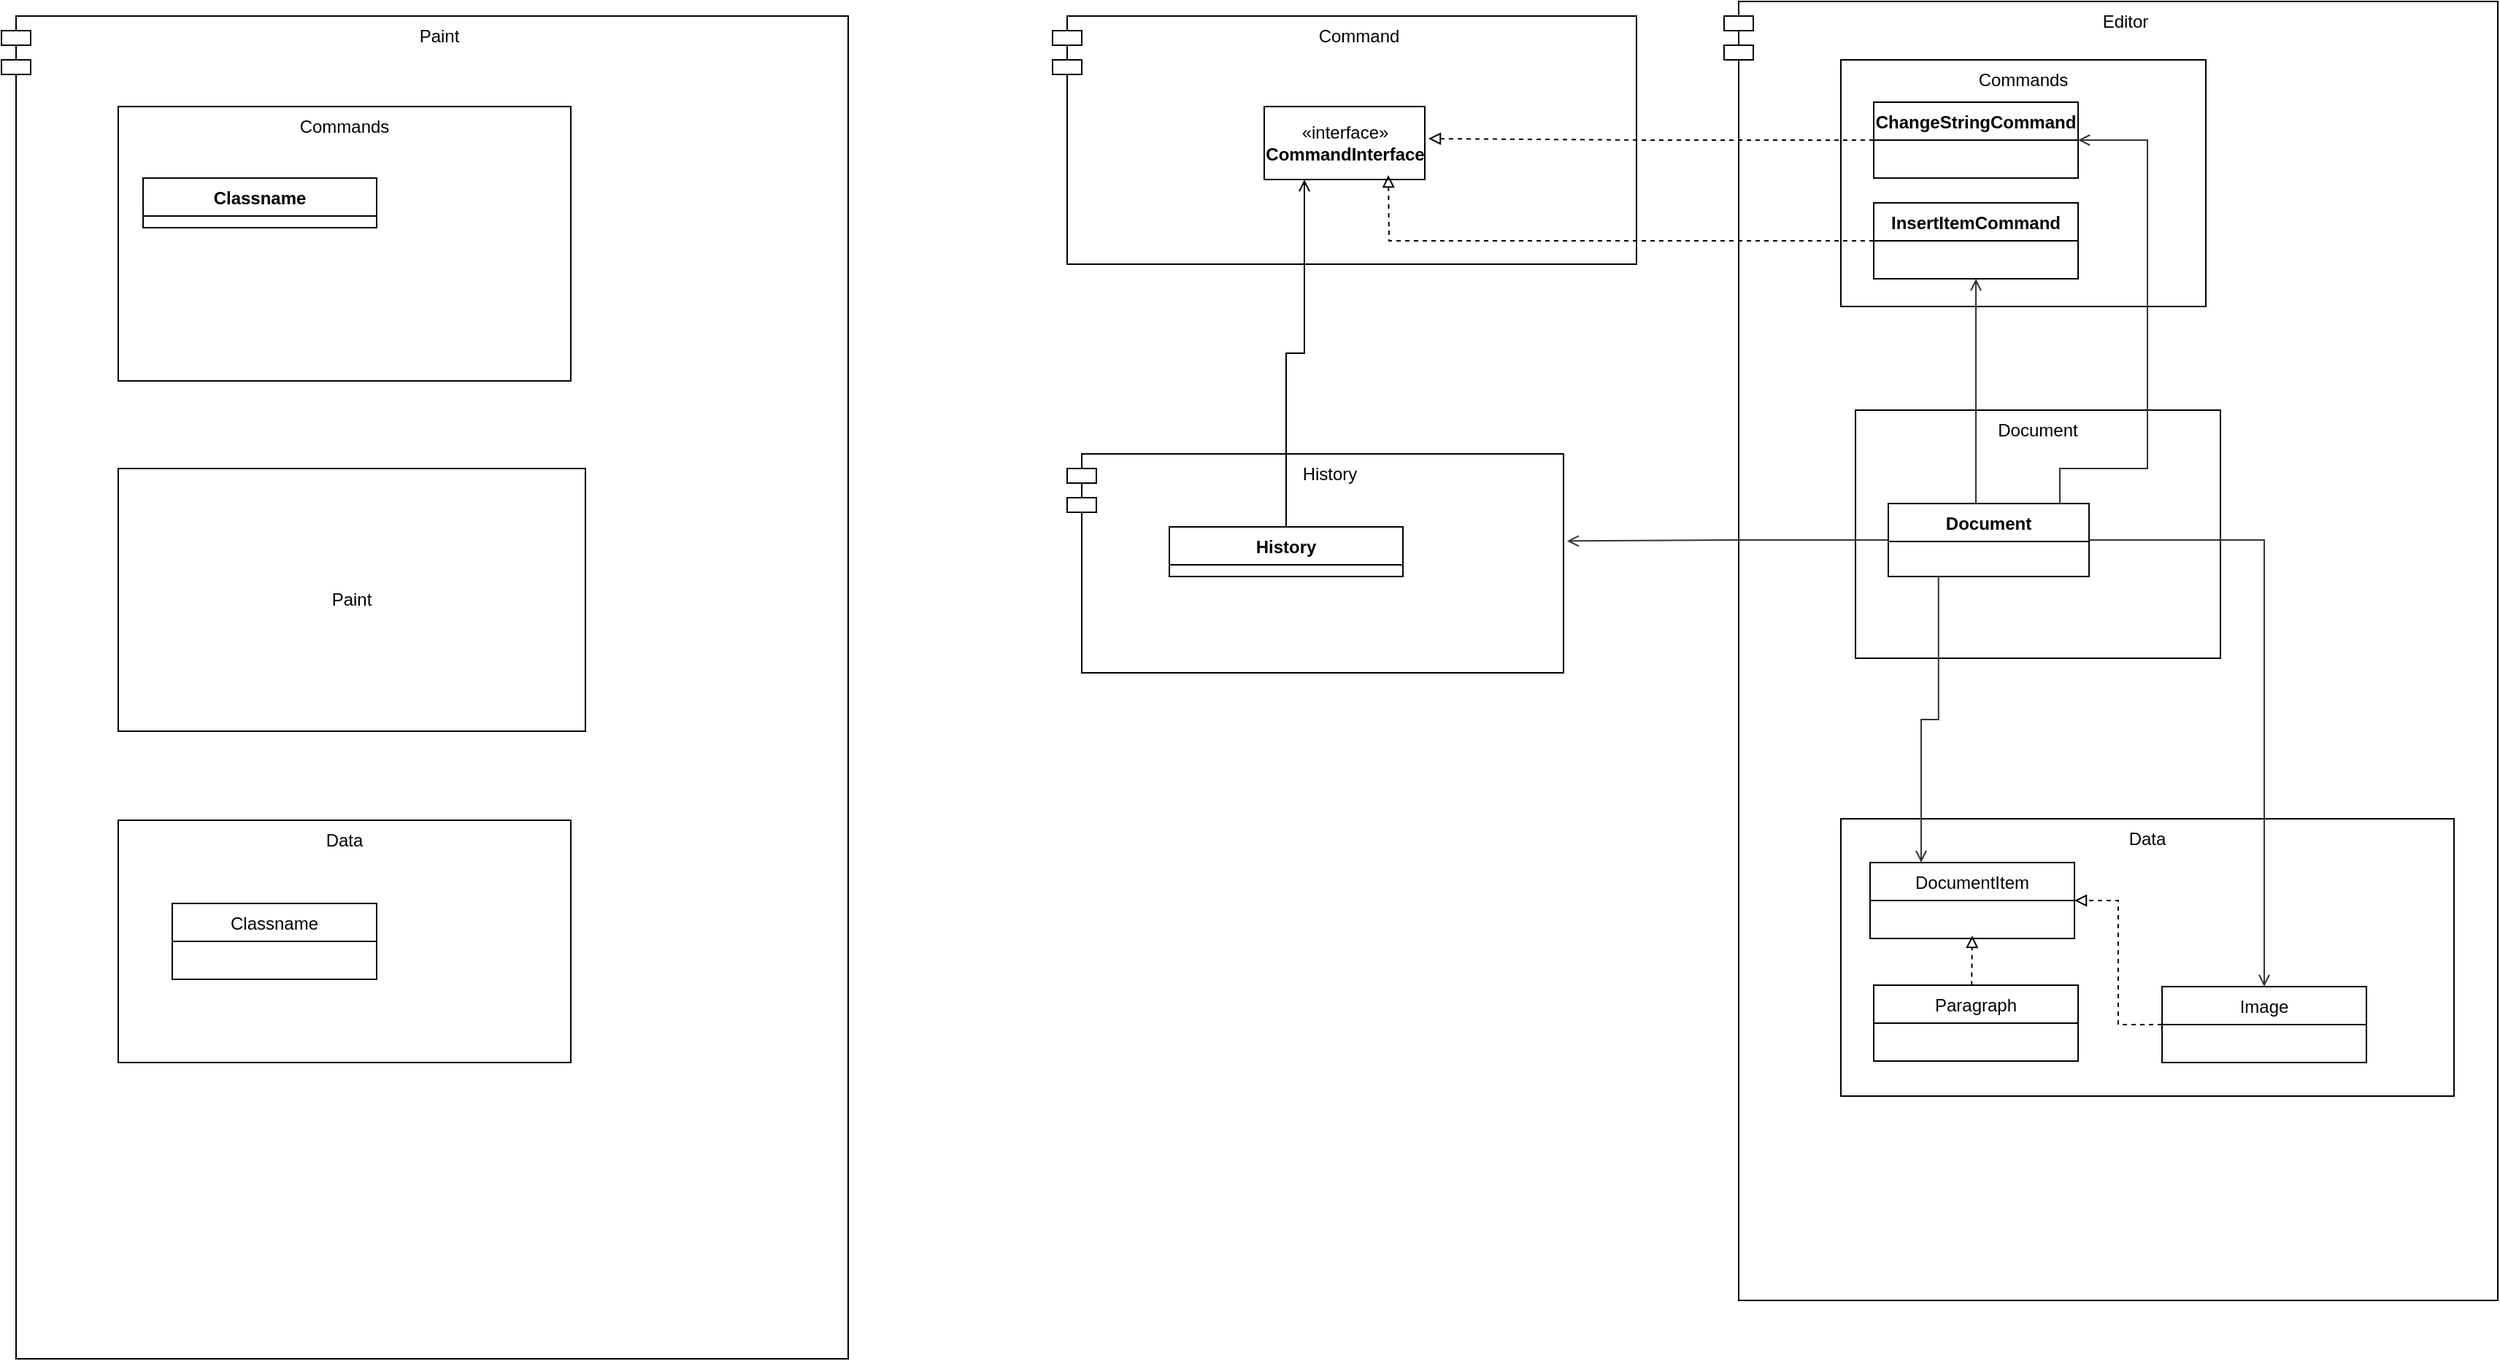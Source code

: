 <mxfile version="17.4.1" type="github">
  <diagram id="gDBo_T-d6pC_nEP09m3b" name="Page-1">
    <mxGraphModel dx="2903" dy="1158" grid="1" gridSize="10" guides="1" tooltips="1" connect="1" arrows="1" fold="1" page="1" pageScale="1" pageWidth="827" pageHeight="1169" math="0" shadow="0">
      <root>
        <mxCell id="0" />
        <mxCell id="1" parent="0" />
        <mxCell id="uTDnGTYFfn6GDtUL-axu-18" value="Editor" style="shape=module;align=left;spacingLeft=20;align=center;verticalAlign=top;" vertex="1" parent="1">
          <mxGeometry x="510" y="50" width="530" height="890" as="geometry" />
        </mxCell>
        <mxCell id="uTDnGTYFfn6GDtUL-axu-17" value="Command" style="shape=module;align=left;spacingLeft=20;align=center;verticalAlign=top;" vertex="1" parent="1">
          <mxGeometry x="50" y="60" width="400" height="170" as="geometry" />
        </mxCell>
        <mxCell id="uTDnGTYFfn6GDtUL-axu-5" value="«interface»&lt;br&gt;&lt;b&gt;CommandInterface&lt;/b&gt;" style="html=1;" vertex="1" parent="1">
          <mxGeometry x="195" y="122" width="110" height="50" as="geometry" />
        </mxCell>
        <mxCell id="uTDnGTYFfn6GDtUL-axu-19" value="Commands" style="rounded=0;whiteSpace=wrap;html=1;verticalAlign=top;" vertex="1" parent="1">
          <mxGeometry x="590" y="90" width="250" height="169" as="geometry" />
        </mxCell>
        <mxCell id="uTDnGTYFfn6GDtUL-axu-10" value="InsertItemCommand" style="swimlane;fontStyle=1;childLayout=stackLayout;horizontal=1;startSize=26;fillColor=none;horizontalStack=0;resizeParent=1;resizeParentMax=0;resizeLast=0;collapsible=1;marginBottom=0;" vertex="1" parent="1">
          <mxGeometry x="612.5" y="188" width="140" height="52" as="geometry" />
        </mxCell>
        <mxCell id="uTDnGTYFfn6GDtUL-axu-11" style="edgeStyle=orthogonalEdgeStyle;rounded=0;orthogonalLoop=1;jettySize=auto;html=1;entryX=0.75;entryY=1;entryDx=0;entryDy=0;dashed=1;endArrow=block;endFill=0;" edge="1" parent="1" source="uTDnGTYFfn6GDtUL-axu-10">
          <mxGeometry relative="1" as="geometry">
            <mxPoint x="280" y="169" as="targetPoint" />
          </mxGeometry>
        </mxCell>
        <mxCell id="uTDnGTYFfn6GDtUL-axu-12" style="edgeStyle=orthogonalEdgeStyle;rounded=0;orthogonalLoop=1;jettySize=auto;html=1;entryX=1;entryY=0.5;entryDx=0;entryDy=0;endArrow=block;endFill=0;dashed=1;" edge="1" parent="1" source="uTDnGTYFfn6GDtUL-axu-6">
          <mxGeometry relative="1" as="geometry">
            <mxPoint x="307.5" y="144" as="targetPoint" />
          </mxGeometry>
        </mxCell>
        <mxCell id="uTDnGTYFfn6GDtUL-axu-6" value="ChangeStringCommand" style="swimlane;fontStyle=1;childLayout=stackLayout;horizontal=1;startSize=26;fillColor=none;horizontalStack=0;resizeParent=1;resizeParentMax=0;resizeLast=0;collapsible=1;marginBottom=0;" vertex="1" parent="1">
          <mxGeometry x="612.5" y="119" width="140" height="52" as="geometry" />
        </mxCell>
        <mxCell id="uTDnGTYFfn6GDtUL-axu-20" value="History" style="shape=module;align=left;spacingLeft=20;align=center;verticalAlign=top;" vertex="1" parent="1">
          <mxGeometry x="60" y="360" width="340" height="150" as="geometry" />
        </mxCell>
        <mxCell id="uTDnGTYFfn6GDtUL-axu-29" style="edgeStyle=orthogonalEdgeStyle;rounded=0;orthogonalLoop=1;jettySize=auto;html=1;entryX=0.25;entryY=1;entryDx=0;entryDy=0;endArrow=open;endFill=0;" edge="1" parent="1" source="uTDnGTYFfn6GDtUL-axu-25" target="uTDnGTYFfn6GDtUL-axu-5">
          <mxGeometry relative="1" as="geometry" />
        </mxCell>
        <mxCell id="uTDnGTYFfn6GDtUL-axu-25" value="History" style="swimlane;fontStyle=1;align=center;verticalAlign=top;childLayout=stackLayout;horizontal=1;startSize=26;horizontalStack=0;resizeParent=1;resizeParentMax=0;resizeLast=0;collapsible=1;marginBottom=0;" vertex="1" parent="1">
          <mxGeometry x="130" y="410" width="160" height="34" as="geometry" />
        </mxCell>
        <mxCell id="uTDnGTYFfn6GDtUL-axu-34" value="Document" style="rounded=0;whiteSpace=wrap;html=1;verticalAlign=top;" vertex="1" parent="1">
          <mxGeometry x="600" y="330" width="250" height="170" as="geometry" />
        </mxCell>
        <mxCell id="uTDnGTYFfn6GDtUL-axu-51" style="edgeStyle=orthogonalEdgeStyle;rounded=0;orthogonalLoop=1;jettySize=auto;html=1;exitX=0.5;exitY=0;exitDx=0;exitDy=0;entryX=0.5;entryY=1;entryDx=0;entryDy=0;endArrow=open;endFill=0;strokeColor=#333333;" edge="1" parent="1" source="uTDnGTYFfn6GDtUL-axu-30" target="uTDnGTYFfn6GDtUL-axu-10">
          <mxGeometry relative="1" as="geometry">
            <Array as="points">
              <mxPoint x="683" y="394" />
            </Array>
          </mxGeometry>
        </mxCell>
        <mxCell id="uTDnGTYFfn6GDtUL-axu-52" style="edgeStyle=orthogonalEdgeStyle;rounded=0;orthogonalLoop=1;jettySize=auto;html=1;exitX=1;exitY=0;exitDx=0;exitDy=0;entryX=1;entryY=0.5;entryDx=0;entryDy=0;endArrow=open;endFill=0;strokeColor=#333333;" edge="1" parent="1" source="uTDnGTYFfn6GDtUL-axu-30" target="uTDnGTYFfn6GDtUL-axu-6">
          <mxGeometry relative="1" as="geometry">
            <Array as="points">
              <mxPoint x="740" y="394" />
              <mxPoint x="740" y="370" />
              <mxPoint x="800" y="370" />
              <mxPoint x="800" y="145" />
            </Array>
          </mxGeometry>
        </mxCell>
        <mxCell id="uTDnGTYFfn6GDtUL-axu-54" style="edgeStyle=orthogonalEdgeStyle;rounded=0;orthogonalLoop=1;jettySize=auto;html=1;entryX=1.007;entryY=0.398;entryDx=0;entryDy=0;entryPerimeter=0;endArrow=open;endFill=0;strokeColor=#333333;" edge="1" parent="1" source="uTDnGTYFfn6GDtUL-axu-30" target="uTDnGTYFfn6GDtUL-axu-20">
          <mxGeometry relative="1" as="geometry" />
        </mxCell>
        <mxCell id="uTDnGTYFfn6GDtUL-axu-30" value="Document" style="swimlane;fontStyle=1;align=center;verticalAlign=top;childLayout=stackLayout;horizontal=1;startSize=26;horizontalStack=0;resizeParent=1;resizeParentMax=0;resizeLast=0;collapsible=1;marginBottom=0;" vertex="1" parent="1">
          <mxGeometry x="622.5" y="394" width="137.5" height="50" as="geometry" />
        </mxCell>
        <mxCell id="uTDnGTYFfn6GDtUL-axu-35" value="Data" style="rounded=0;whiteSpace=wrap;html=1;verticalAlign=top;" vertex="1" parent="1">
          <mxGeometry x="590" y="610" width="420" height="190" as="geometry" />
        </mxCell>
        <mxCell id="uTDnGTYFfn6GDtUL-axu-40" value="DocumentItem" style="swimlane;fontStyle=0;childLayout=stackLayout;horizontal=1;startSize=26;fillColor=none;horizontalStack=0;resizeParent=1;resizeParentMax=0;resizeLast=0;collapsible=1;marginBottom=0;" vertex="1" parent="1">
          <mxGeometry x="610" y="640" width="140" height="52" as="geometry" />
        </mxCell>
        <mxCell id="uTDnGTYFfn6GDtUL-axu-48" style="edgeStyle=orthogonalEdgeStyle;rounded=0;orthogonalLoop=1;jettySize=auto;html=1;dashed=1;endArrow=block;endFill=0;exitX=0.479;exitY=0.004;exitDx=0;exitDy=0;exitPerimeter=0;" edge="1" parent="1" source="uTDnGTYFfn6GDtUL-axu-44">
          <mxGeometry relative="1" as="geometry">
            <mxPoint x="680" y="580" as="sourcePoint" />
            <mxPoint x="680" y="690" as="targetPoint" />
          </mxGeometry>
        </mxCell>
        <mxCell id="uTDnGTYFfn6GDtUL-axu-44" value="Paragraph" style="swimlane;fontStyle=0;childLayout=stackLayout;horizontal=1;startSize=26;fillColor=none;horizontalStack=0;resizeParent=1;resizeParentMax=0;resizeLast=0;collapsible=1;marginBottom=0;" vertex="1" parent="1">
          <mxGeometry x="612.5" y="724" width="140" height="52" as="geometry" />
        </mxCell>
        <mxCell id="uTDnGTYFfn6GDtUL-axu-47" style="edgeStyle=orthogonalEdgeStyle;rounded=0;orthogonalLoop=1;jettySize=auto;html=1;entryX=1;entryY=0.5;entryDx=0;entryDy=0;endArrow=block;endFill=0;dashed=1;" edge="1" parent="1" source="uTDnGTYFfn6GDtUL-axu-45" target="uTDnGTYFfn6GDtUL-axu-40">
          <mxGeometry relative="1" as="geometry" />
        </mxCell>
        <mxCell id="uTDnGTYFfn6GDtUL-axu-45" value="Image" style="swimlane;fontStyle=0;childLayout=stackLayout;horizontal=1;startSize=26;fillColor=none;horizontalStack=0;resizeParent=1;resizeParentMax=0;resizeLast=0;collapsible=1;marginBottom=0;" vertex="1" parent="1">
          <mxGeometry x="810" y="725" width="140" height="52" as="geometry" />
        </mxCell>
        <mxCell id="uTDnGTYFfn6GDtUL-axu-49" style="edgeStyle=orthogonalEdgeStyle;rounded=0;orthogonalLoop=1;jettySize=auto;html=1;exitX=1;exitY=0.5;exitDx=0;exitDy=0;entryX=0.5;entryY=0;entryDx=0;entryDy=0;endArrow=open;endFill=0;strokeColor=#333333;" edge="1" parent="1" source="uTDnGTYFfn6GDtUL-axu-30" target="uTDnGTYFfn6GDtUL-axu-45">
          <mxGeometry relative="1" as="geometry">
            <Array as="points">
              <mxPoint x="880" y="419" />
            </Array>
          </mxGeometry>
        </mxCell>
        <mxCell id="uTDnGTYFfn6GDtUL-axu-53" style="edgeStyle=orthogonalEdgeStyle;rounded=0;orthogonalLoop=1;jettySize=auto;html=1;exitX=0.25;exitY=1;exitDx=0;exitDy=0;entryX=0.25;entryY=0;entryDx=0;entryDy=0;endArrow=open;endFill=0;strokeColor=#333333;" edge="1" parent="1" source="uTDnGTYFfn6GDtUL-axu-30" target="uTDnGTYFfn6GDtUL-axu-40">
          <mxGeometry relative="1" as="geometry" />
        </mxCell>
        <mxCell id="uTDnGTYFfn6GDtUL-axu-55" value="Paint" style="shape=module;align=left;spacingLeft=20;align=center;verticalAlign=top;" vertex="1" parent="1">
          <mxGeometry x="-670" y="60" width="580" height="920" as="geometry" />
        </mxCell>
        <mxCell id="uTDnGTYFfn6GDtUL-axu-64" value="Commands" style="rounded=0;whiteSpace=wrap;html=1;verticalAlign=top;" vertex="1" parent="1">
          <mxGeometry x="-590" y="122" width="310" height="188" as="geometry" />
        </mxCell>
        <mxCell id="uTDnGTYFfn6GDtUL-axu-56" value="Classname" style="swimlane;fontStyle=1;align=center;verticalAlign=top;childLayout=stackLayout;horizontal=1;startSize=26;horizontalStack=0;resizeParent=1;resizeParentMax=0;resizeLast=0;collapsible=1;marginBottom=0;" vertex="1" parent="1">
          <mxGeometry x="-573" y="171" width="160" height="34" as="geometry" />
        </mxCell>
        <mxCell id="uTDnGTYFfn6GDtUL-axu-66" value="Data" style="rounded=0;whiteSpace=wrap;html=1;verticalAlign=top;" vertex="1" parent="1">
          <mxGeometry x="-590" y="611" width="310" height="166" as="geometry" />
        </mxCell>
        <mxCell id="uTDnGTYFfn6GDtUL-axu-67" value="Classname" style="swimlane;fontStyle=0;childLayout=stackLayout;horizontal=1;startSize=26;fillColor=none;horizontalStack=0;resizeParent=1;resizeParentMax=0;resizeLast=0;collapsible=1;marginBottom=0;" vertex="1" parent="1">
          <mxGeometry x="-553" y="668" width="140" height="52" as="geometry" />
        </mxCell>
        <mxCell id="uTDnGTYFfn6GDtUL-axu-72" value="Paint" style="rounded=0;whiteSpace=wrap;html=1;" vertex="1" parent="1">
          <mxGeometry x="-590" y="370" width="320" height="180" as="geometry" />
        </mxCell>
      </root>
    </mxGraphModel>
  </diagram>
</mxfile>
